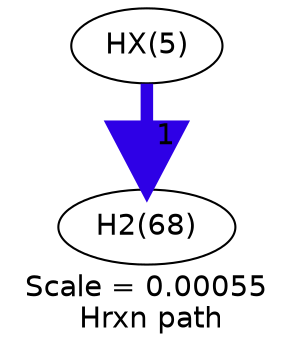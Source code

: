 digraph reaction_paths {
center=1;
s10 -> s8[fontname="Helvetica", style="setlinewidth(6)", arrowsize=3, color="0.7, 1.5, 0.9"
, label=" 1"];
s8 [ fontname="Helvetica", label="H2(68)"];
s10 [ fontname="Helvetica", label="HX(5)"];
 label = "Scale = 0.00055\l Hrxn path";
 fontname = "Helvetica";
}
